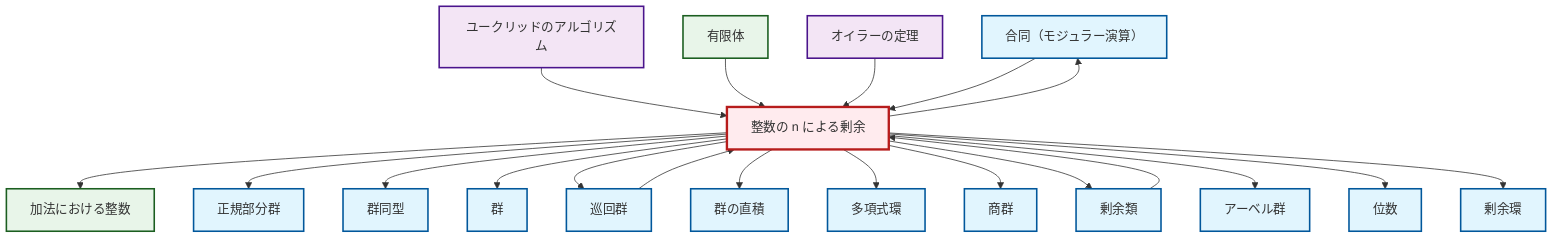 graph TD
    classDef definition fill:#e1f5fe,stroke:#01579b,stroke-width:2px
    classDef theorem fill:#f3e5f5,stroke:#4a148c,stroke-width:2px
    classDef axiom fill:#fff3e0,stroke:#e65100,stroke-width:2px
    classDef example fill:#e8f5e9,stroke:#1b5e20,stroke-width:2px
    classDef current fill:#ffebee,stroke:#b71c1c,stroke-width:3px
    def-isomorphism["群同型"]:::definition
    def-congruence["合同（モジュラー演算）"]:::definition
    def-group["群"]:::definition
    def-abelian-group["アーベル群"]:::definition
    def-direct-product["群の直積"]:::definition
    ex-integers-addition["加法における整数"]:::example
    ex-quotient-integers-mod-n["整数の n による剰余"]:::example
    thm-euclidean-algorithm["ユークリッドのアルゴリズム"]:::theorem
    def-cyclic-group["巡回群"]:::definition
    ex-finite-field["有限体"]:::example
    def-quotient-group["商群"]:::definition
    def-coset["剰余類"]:::definition
    def-polynomial-ring["多項式環"]:::definition
    thm-euler["オイラーの定理"]:::theorem
    def-quotient-ring["剰余環"]:::definition
    def-normal-subgroup["正規部分群"]:::definition
    def-order["位数"]:::definition
    ex-quotient-integers-mod-n --> ex-integers-addition
    ex-quotient-integers-mod-n --> def-normal-subgroup
    ex-quotient-integers-mod-n --> def-congruence
    ex-quotient-integers-mod-n --> def-isomorphism
    ex-quotient-integers-mod-n --> def-group
    ex-quotient-integers-mod-n --> def-cyclic-group
    thm-euclidean-algorithm --> ex-quotient-integers-mod-n
    ex-finite-field --> ex-quotient-integers-mod-n
    thm-euler --> ex-quotient-integers-mod-n
    ex-quotient-integers-mod-n --> def-direct-product
    ex-quotient-integers-mod-n --> def-polynomial-ring
    ex-quotient-integers-mod-n --> def-quotient-group
    def-coset --> ex-quotient-integers-mod-n
    ex-quotient-integers-mod-n --> def-coset
    ex-quotient-integers-mod-n --> def-abelian-group
    ex-quotient-integers-mod-n --> def-order
    def-cyclic-group --> ex-quotient-integers-mod-n
    def-congruence --> ex-quotient-integers-mod-n
    ex-quotient-integers-mod-n --> def-quotient-ring
    class ex-quotient-integers-mod-n current